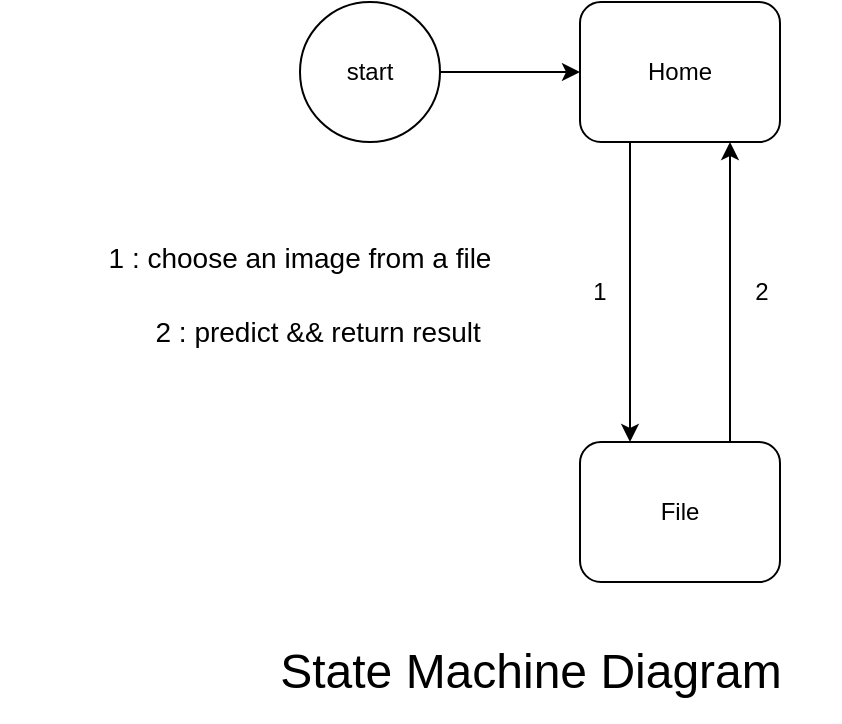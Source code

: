 <mxfile version="17.4.6" type="github">
  <diagram id="0V-rASKqDhq9RLJnRB-x" name="第 1 页">
    <mxGraphModel dx="652" dy="363" grid="1" gridSize="10" guides="1" tooltips="1" connect="1" arrows="1" fold="1" page="1" pageScale="1" pageWidth="827" pageHeight="1169" math="0" shadow="0">
      <root>
        <mxCell id="0" />
        <mxCell id="1" parent="0" />
        <mxCell id="phy2XebtmlrzV4JaS6H--9" value="" style="group" vertex="1" connectable="0" parent="1">
          <mxGeometry x="279" y="140" width="270" height="290" as="geometry" />
        </mxCell>
        <mxCell id="phy2XebtmlrzV4JaS6H--1" value="start" style="ellipse;whiteSpace=wrap;html=1;aspect=fixed;" vertex="1" parent="phy2XebtmlrzV4JaS6H--9">
          <mxGeometry width="70" height="70" as="geometry" />
        </mxCell>
        <mxCell id="phy2XebtmlrzV4JaS6H--2" value="Home" style="rounded=1;whiteSpace=wrap;html=1;" vertex="1" parent="phy2XebtmlrzV4JaS6H--9">
          <mxGeometry x="140" width="100" height="70" as="geometry" />
        </mxCell>
        <mxCell id="phy2XebtmlrzV4JaS6H--4" style="edgeStyle=orthogonalEdgeStyle;rounded=0;orthogonalLoop=1;jettySize=auto;html=1;exitX=1;exitY=0.5;exitDx=0;exitDy=0;entryX=0;entryY=0.5;entryDx=0;entryDy=0;" edge="1" parent="phy2XebtmlrzV4JaS6H--9" source="phy2XebtmlrzV4JaS6H--1" target="phy2XebtmlrzV4JaS6H--2">
          <mxGeometry relative="1" as="geometry" />
        </mxCell>
        <mxCell id="phy2XebtmlrzV4JaS6H--6" style="edgeStyle=orthogonalEdgeStyle;rounded=0;orthogonalLoop=1;jettySize=auto;html=1;exitX=0.75;exitY=0;exitDx=0;exitDy=0;entryX=0.75;entryY=1;entryDx=0;entryDy=0;" edge="1" parent="phy2XebtmlrzV4JaS6H--9" source="phy2XebtmlrzV4JaS6H--3" target="phy2XebtmlrzV4JaS6H--2">
          <mxGeometry relative="1" as="geometry" />
        </mxCell>
        <mxCell id="phy2XebtmlrzV4JaS6H--3" value="File" style="rounded=1;whiteSpace=wrap;html=1;" vertex="1" parent="phy2XebtmlrzV4JaS6H--9">
          <mxGeometry x="140" y="220" width="100" height="70" as="geometry" />
        </mxCell>
        <mxCell id="phy2XebtmlrzV4JaS6H--5" style="edgeStyle=orthogonalEdgeStyle;rounded=0;orthogonalLoop=1;jettySize=auto;html=1;exitX=0.25;exitY=1;exitDx=0;exitDy=0;entryX=0.25;entryY=0;entryDx=0;entryDy=0;" edge="1" parent="phy2XebtmlrzV4JaS6H--9" source="phy2XebtmlrzV4JaS6H--2" target="phy2XebtmlrzV4JaS6H--3">
          <mxGeometry relative="1" as="geometry" />
        </mxCell>
        <mxCell id="phy2XebtmlrzV4JaS6H--7" value="1" style="text;html=1;strokeColor=none;fillColor=none;align=center;verticalAlign=middle;whiteSpace=wrap;rounded=0;" vertex="1" parent="phy2XebtmlrzV4JaS6H--9">
          <mxGeometry x="120" y="130" width="60" height="30" as="geometry" />
        </mxCell>
        <mxCell id="phy2XebtmlrzV4JaS6H--8" value="2" style="text;html=1;strokeColor=none;fillColor=none;align=center;verticalAlign=middle;whiteSpace=wrap;rounded=0;" vertex="1" parent="phy2XebtmlrzV4JaS6H--9">
          <mxGeometry x="201" y="130" width="60" height="30" as="geometry" />
        </mxCell>
        <mxCell id="phy2XebtmlrzV4JaS6H--11" value="&lt;font style=&quot;font-size: 14px&quot;&gt;1 : choose an image from a file&lt;/font&gt;" style="text;html=1;strokeColor=none;fillColor=none;align=center;verticalAlign=middle;whiteSpace=wrap;rounded=0;fontSize=24;" vertex="1" parent="phy2XebtmlrzV4JaS6H--9">
          <mxGeometry x="-150" y="110" width="300" height="30" as="geometry" />
        </mxCell>
        <mxCell id="phy2XebtmlrzV4JaS6H--10" value="&lt;font style=&quot;font-size: 24px&quot;&gt;State Machine Diagram&lt;/font&gt;" style="text;html=1;strokeColor=none;fillColor=none;align=center;verticalAlign=middle;whiteSpace=wrap;rounded=0;" vertex="1" parent="1">
          <mxGeometry x="260" y="450" width="269" height="50" as="geometry" />
        </mxCell>
        <mxCell id="phy2XebtmlrzV4JaS6H--12" value="2 : predict &amp;amp;&amp;amp; return result&amp;nbsp;" style="text;html=1;strokeColor=none;fillColor=none;align=center;verticalAlign=middle;whiteSpace=wrap;rounded=0;fontSize=14;" vertex="1" parent="1">
          <mxGeometry x="170" y="290" width="240" height="30" as="geometry" />
        </mxCell>
      </root>
    </mxGraphModel>
  </diagram>
</mxfile>
